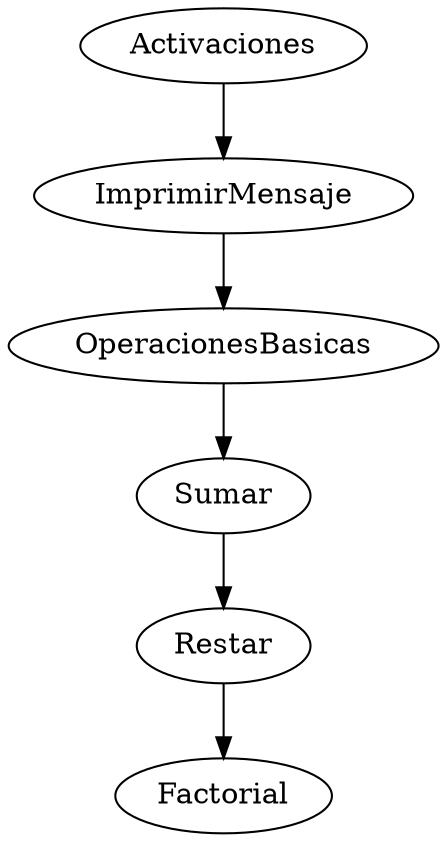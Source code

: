 digraph ast{
n0;
  n0[label = "Activaciones"];
n1;
n1[label = "ImprimirMensaje"];
n0 ->n1;
n2;
n2[label = "OperacionesBasicas"];
n1 ->n2;
n3;
n3[label = "Sumar"];
n2 ->n3;
n4;
n4[label = "Restar"];
n3 ->n4;
n5;
n5[label = "Factorial"];
n4 ->n5;

}
